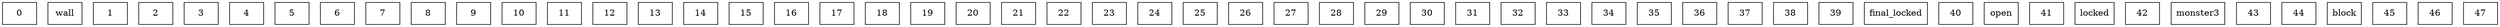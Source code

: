 graph room {
 node [shape="box"]; 0wall [pos="1,1!"]; 1wall [pos="2,1!"]; 2wall [pos="3,1!"]; 3wall [pos="4,1!"]; 4wall [pos="5,1!"]; 5wall [pos="6,1!"]; 6wall [pos="8,1!"]; 7wall [pos="9,1!"]; 8wall [pos="10,1!"]; 9wall [pos="11,1!"]; 10wall [pos="12,1!"]; 11wall [pos="13,1!"]; 12wall [pos="14,1!"]; 13wall [pos="1,2!"]; 14wall [pos="14,2!"]; 15wall [pos="1,3!"]; 16wall [pos="14,3!"]; 17wall [pos="1,4!"]; 18wall [pos="14,4!"]; 19wall [pos="1,5!"]; 20wall [pos="1,6!"]; 21wall [pos="14,6!"]; 22wall [pos="1,7!"]; 23wall [pos="14,7!"]; 24wall [pos="1,8!"]; 25wall [pos="14,8!"]; 26wall [pos="1,9!"]; 27wall [pos="2,9!"]; 28wall [pos="3,9!"]; 29wall [pos="4,9!"]; 30wall [pos="5,9!"]; 31wall [pos="6,9!"]; 32wall [pos="8,9!"]; 33wall [pos="9,9!"]; 34wall [pos="10,9!"]; 35wall [pos="11,9!"]; 36wall [pos="12,9!"]; 37wall [pos="13,9!"]; 38wall [pos="14,9!"]; 39final_locked [pos="7,1!"]; 40open [pos="14,5!"]; 41locked [pos="7,9!"]; 42monster3 [pos="2,8!"]; 43monster3 [pos="5,8!"]; 44block [pos="3,4!"]; 45block [pos="12,4!"]; 46block [pos="3,6!"]; 47block [pos="12,6!"]; }